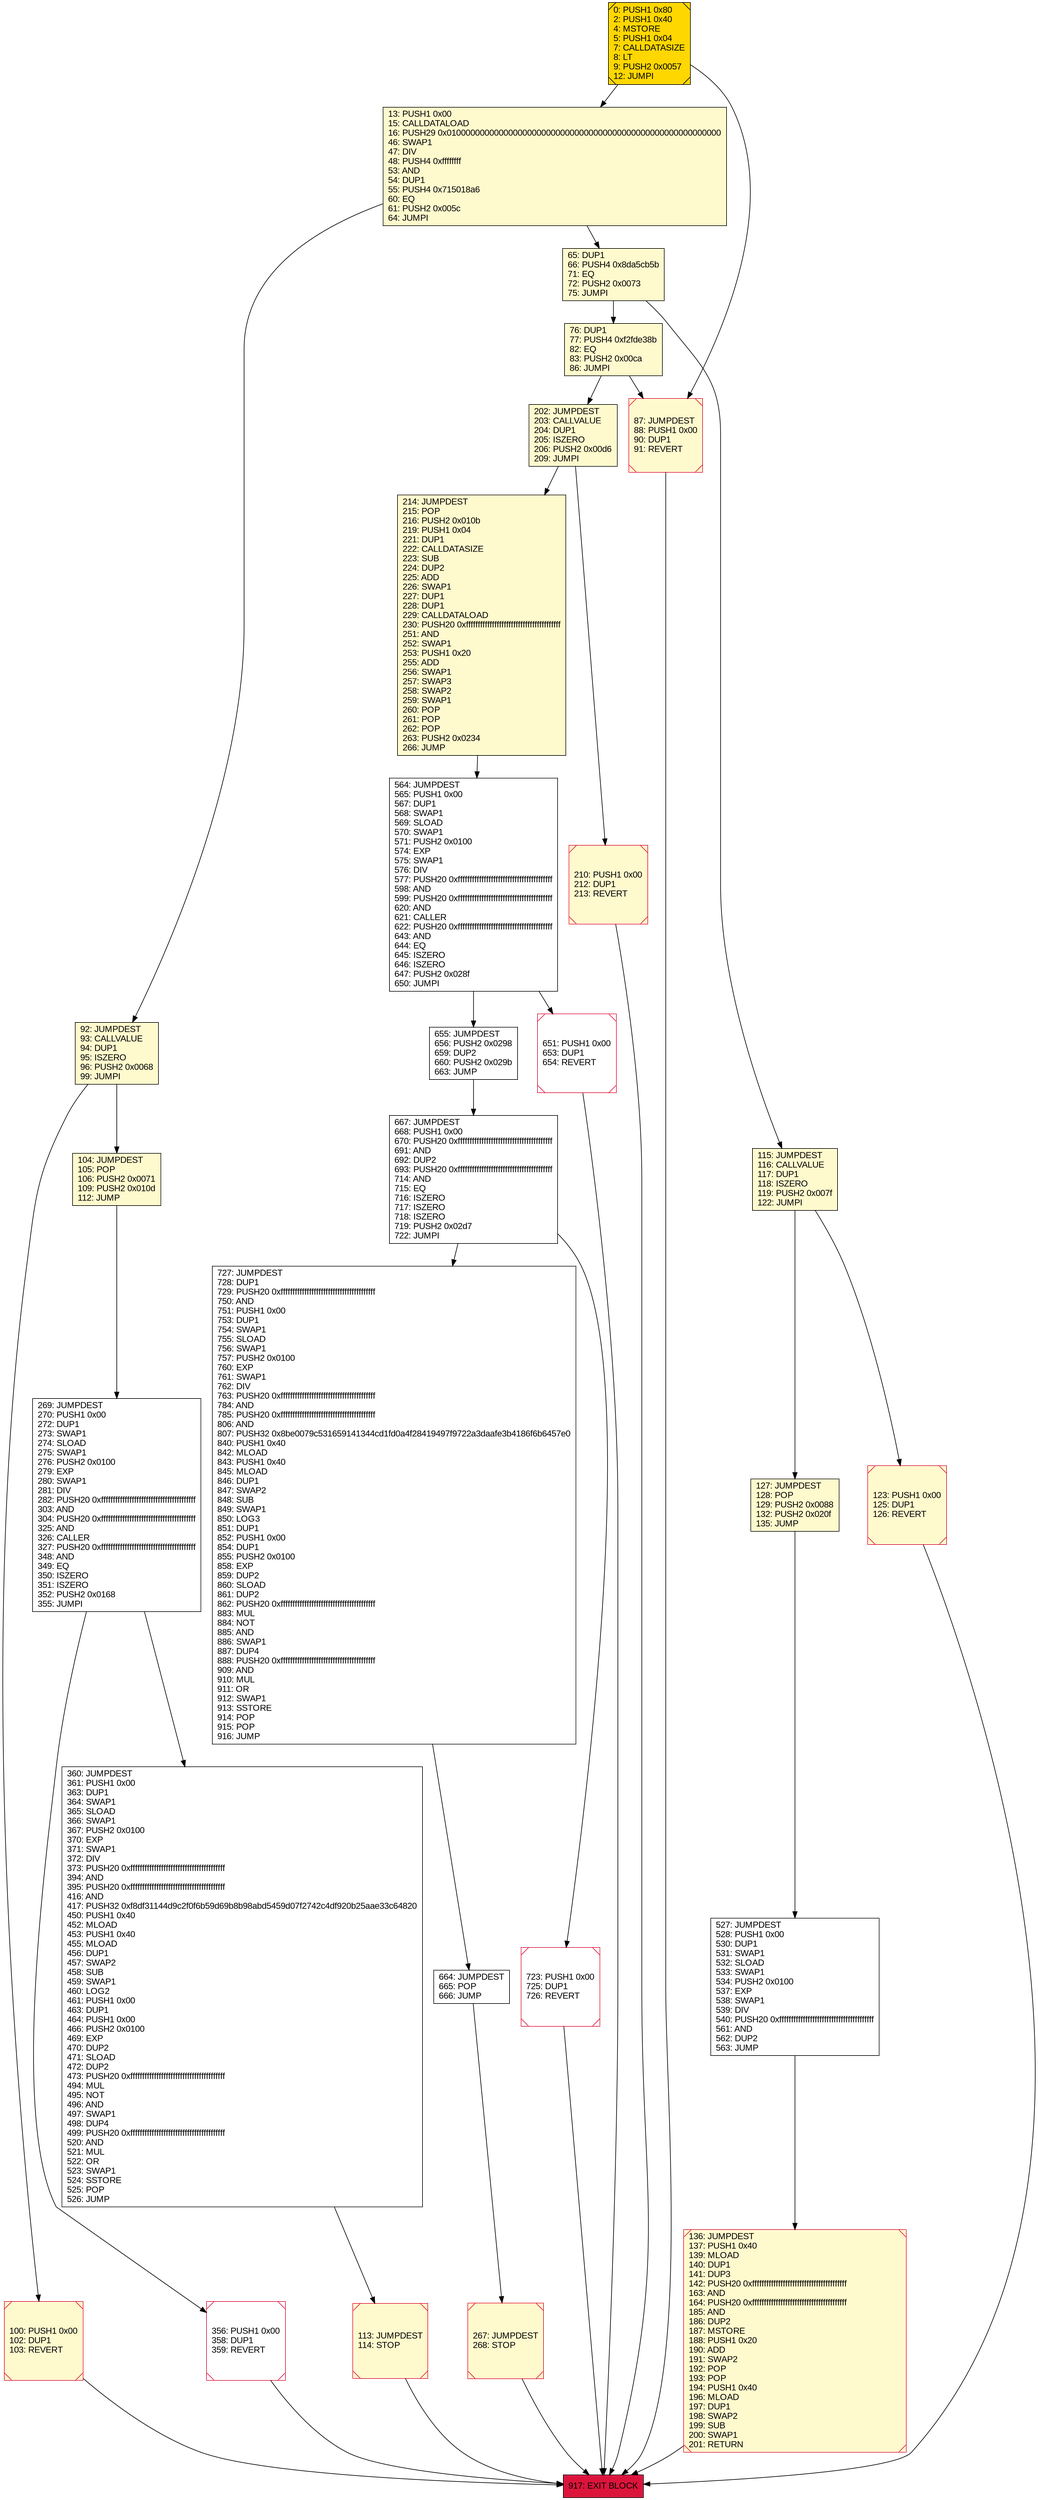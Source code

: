 digraph G {
bgcolor=transparent rankdir=UD;
node [shape=box style=filled color=black fillcolor=white fontname=arial fontcolor=black];
100 [label="100: PUSH1 0x00\l102: DUP1\l103: REVERT\l" fillcolor=lemonchiffon shape=Msquare color=crimson ];
356 [label="356: PUSH1 0x00\l358: DUP1\l359: REVERT\l" shape=Msquare color=crimson ];
655 [label="655: JUMPDEST\l656: PUSH2 0x0298\l659: DUP2\l660: PUSH2 0x029b\l663: JUMP\l" ];
214 [label="214: JUMPDEST\l215: POP\l216: PUSH2 0x010b\l219: PUSH1 0x04\l221: DUP1\l222: CALLDATASIZE\l223: SUB\l224: DUP2\l225: ADD\l226: SWAP1\l227: DUP1\l228: DUP1\l229: CALLDATALOAD\l230: PUSH20 0xffffffffffffffffffffffffffffffffffffffff\l251: AND\l252: SWAP1\l253: PUSH1 0x20\l255: ADD\l256: SWAP1\l257: SWAP3\l258: SWAP2\l259: SWAP1\l260: POP\l261: POP\l262: POP\l263: PUSH2 0x0234\l266: JUMP\l" fillcolor=lemonchiffon ];
76 [label="76: DUP1\l77: PUSH4 0xf2fde38b\l82: EQ\l83: PUSH2 0x00ca\l86: JUMPI\l" fillcolor=lemonchiffon ];
87 [label="87: JUMPDEST\l88: PUSH1 0x00\l90: DUP1\l91: REVERT\l" fillcolor=lemonchiffon shape=Msquare color=crimson ];
269 [label="269: JUMPDEST\l270: PUSH1 0x00\l272: DUP1\l273: SWAP1\l274: SLOAD\l275: SWAP1\l276: PUSH2 0x0100\l279: EXP\l280: SWAP1\l281: DIV\l282: PUSH20 0xffffffffffffffffffffffffffffffffffffffff\l303: AND\l304: PUSH20 0xffffffffffffffffffffffffffffffffffffffff\l325: AND\l326: CALLER\l327: PUSH20 0xffffffffffffffffffffffffffffffffffffffff\l348: AND\l349: EQ\l350: ISZERO\l351: ISZERO\l352: PUSH2 0x0168\l355: JUMPI\l" ];
917 [label="917: EXIT BLOCK\l" fillcolor=crimson ];
92 [label="92: JUMPDEST\l93: CALLVALUE\l94: DUP1\l95: ISZERO\l96: PUSH2 0x0068\l99: JUMPI\l" fillcolor=lemonchiffon ];
123 [label="123: PUSH1 0x00\l125: DUP1\l126: REVERT\l" fillcolor=lemonchiffon shape=Msquare color=crimson ];
13 [label="13: PUSH1 0x00\l15: CALLDATALOAD\l16: PUSH29 0x0100000000000000000000000000000000000000000000000000000000\l46: SWAP1\l47: DIV\l48: PUSH4 0xffffffff\l53: AND\l54: DUP1\l55: PUSH4 0x715018a6\l60: EQ\l61: PUSH2 0x005c\l64: JUMPI\l" fillcolor=lemonchiffon ];
136 [label="136: JUMPDEST\l137: PUSH1 0x40\l139: MLOAD\l140: DUP1\l141: DUP3\l142: PUSH20 0xffffffffffffffffffffffffffffffffffffffff\l163: AND\l164: PUSH20 0xffffffffffffffffffffffffffffffffffffffff\l185: AND\l186: DUP2\l187: MSTORE\l188: PUSH1 0x20\l190: ADD\l191: SWAP2\l192: POP\l193: POP\l194: PUSH1 0x40\l196: MLOAD\l197: DUP1\l198: SWAP2\l199: SUB\l200: SWAP1\l201: RETURN\l" fillcolor=lemonchiffon shape=Msquare color=crimson ];
267 [label="267: JUMPDEST\l268: STOP\l" fillcolor=lemonchiffon shape=Msquare color=crimson ];
360 [label="360: JUMPDEST\l361: PUSH1 0x00\l363: DUP1\l364: SWAP1\l365: SLOAD\l366: SWAP1\l367: PUSH2 0x0100\l370: EXP\l371: SWAP1\l372: DIV\l373: PUSH20 0xffffffffffffffffffffffffffffffffffffffff\l394: AND\l395: PUSH20 0xffffffffffffffffffffffffffffffffffffffff\l416: AND\l417: PUSH32 0xf8df31144d9c2f0f6b59d69b8b98abd5459d07f2742c4df920b25aae33c64820\l450: PUSH1 0x40\l452: MLOAD\l453: PUSH1 0x40\l455: MLOAD\l456: DUP1\l457: SWAP2\l458: SUB\l459: SWAP1\l460: LOG2\l461: PUSH1 0x00\l463: DUP1\l464: PUSH1 0x00\l466: PUSH2 0x0100\l469: EXP\l470: DUP2\l471: SLOAD\l472: DUP2\l473: PUSH20 0xffffffffffffffffffffffffffffffffffffffff\l494: MUL\l495: NOT\l496: AND\l497: SWAP1\l498: DUP4\l499: PUSH20 0xffffffffffffffffffffffffffffffffffffffff\l520: AND\l521: MUL\l522: OR\l523: SWAP1\l524: SSTORE\l525: POP\l526: JUMP\l" ];
104 [label="104: JUMPDEST\l105: POP\l106: PUSH2 0x0071\l109: PUSH2 0x010d\l112: JUMP\l" fillcolor=lemonchiffon ];
113 [label="113: JUMPDEST\l114: STOP\l" fillcolor=lemonchiffon shape=Msquare color=crimson ];
727 [label="727: JUMPDEST\l728: DUP1\l729: PUSH20 0xffffffffffffffffffffffffffffffffffffffff\l750: AND\l751: PUSH1 0x00\l753: DUP1\l754: SWAP1\l755: SLOAD\l756: SWAP1\l757: PUSH2 0x0100\l760: EXP\l761: SWAP1\l762: DIV\l763: PUSH20 0xffffffffffffffffffffffffffffffffffffffff\l784: AND\l785: PUSH20 0xffffffffffffffffffffffffffffffffffffffff\l806: AND\l807: PUSH32 0x8be0079c531659141344cd1fd0a4f28419497f9722a3daafe3b4186f6b6457e0\l840: PUSH1 0x40\l842: MLOAD\l843: PUSH1 0x40\l845: MLOAD\l846: DUP1\l847: SWAP2\l848: SUB\l849: SWAP1\l850: LOG3\l851: DUP1\l852: PUSH1 0x00\l854: DUP1\l855: PUSH2 0x0100\l858: EXP\l859: DUP2\l860: SLOAD\l861: DUP2\l862: PUSH20 0xffffffffffffffffffffffffffffffffffffffff\l883: MUL\l884: NOT\l885: AND\l886: SWAP1\l887: DUP4\l888: PUSH20 0xffffffffffffffffffffffffffffffffffffffff\l909: AND\l910: MUL\l911: OR\l912: SWAP1\l913: SSTORE\l914: POP\l915: POP\l916: JUMP\l" ];
667 [label="667: JUMPDEST\l668: PUSH1 0x00\l670: PUSH20 0xffffffffffffffffffffffffffffffffffffffff\l691: AND\l692: DUP2\l693: PUSH20 0xffffffffffffffffffffffffffffffffffffffff\l714: AND\l715: EQ\l716: ISZERO\l717: ISZERO\l718: ISZERO\l719: PUSH2 0x02d7\l722: JUMPI\l" ];
115 [label="115: JUMPDEST\l116: CALLVALUE\l117: DUP1\l118: ISZERO\l119: PUSH2 0x007f\l122: JUMPI\l" fillcolor=lemonchiffon ];
651 [label="651: PUSH1 0x00\l653: DUP1\l654: REVERT\l" shape=Msquare color=crimson ];
564 [label="564: JUMPDEST\l565: PUSH1 0x00\l567: DUP1\l568: SWAP1\l569: SLOAD\l570: SWAP1\l571: PUSH2 0x0100\l574: EXP\l575: SWAP1\l576: DIV\l577: PUSH20 0xffffffffffffffffffffffffffffffffffffffff\l598: AND\l599: PUSH20 0xffffffffffffffffffffffffffffffffffffffff\l620: AND\l621: CALLER\l622: PUSH20 0xffffffffffffffffffffffffffffffffffffffff\l643: AND\l644: EQ\l645: ISZERO\l646: ISZERO\l647: PUSH2 0x028f\l650: JUMPI\l" ];
127 [label="127: JUMPDEST\l128: POP\l129: PUSH2 0x0088\l132: PUSH2 0x020f\l135: JUMP\l" fillcolor=lemonchiffon ];
202 [label="202: JUMPDEST\l203: CALLVALUE\l204: DUP1\l205: ISZERO\l206: PUSH2 0x00d6\l209: JUMPI\l" fillcolor=lemonchiffon ];
723 [label="723: PUSH1 0x00\l725: DUP1\l726: REVERT\l" shape=Msquare color=crimson ];
210 [label="210: PUSH1 0x00\l212: DUP1\l213: REVERT\l" fillcolor=lemonchiffon shape=Msquare color=crimson ];
527 [label="527: JUMPDEST\l528: PUSH1 0x00\l530: DUP1\l531: SWAP1\l532: SLOAD\l533: SWAP1\l534: PUSH2 0x0100\l537: EXP\l538: SWAP1\l539: DIV\l540: PUSH20 0xffffffffffffffffffffffffffffffffffffffff\l561: AND\l562: DUP2\l563: JUMP\l" ];
65 [label="65: DUP1\l66: PUSH4 0x8da5cb5b\l71: EQ\l72: PUSH2 0x0073\l75: JUMPI\l" fillcolor=lemonchiffon ];
0 [label="0: PUSH1 0x80\l2: PUSH1 0x40\l4: MSTORE\l5: PUSH1 0x04\l7: CALLDATASIZE\l8: LT\l9: PUSH2 0x0057\l12: JUMPI\l" fillcolor=lemonchiffon shape=Msquare fillcolor=gold ];
664 [label="664: JUMPDEST\l665: POP\l666: JUMP\l" ];
202 -> 210;
13 -> 92;
76 -> 87;
667 -> 727;
360 -> 113;
87 -> 917;
127 -> 527;
267 -> 917;
136 -> 917;
123 -> 917;
100 -> 917;
356 -> 917;
269 -> 356;
65 -> 115;
667 -> 723;
115 -> 127;
564 -> 651;
727 -> 664;
92 -> 100;
13 -> 65;
655 -> 667;
664 -> 267;
76 -> 202;
527 -> 136;
210 -> 917;
0 -> 13;
723 -> 917;
65 -> 76;
0 -> 87;
104 -> 269;
113 -> 917;
115 -> 123;
564 -> 655;
269 -> 360;
202 -> 214;
92 -> 104;
214 -> 564;
651 -> 917;
}